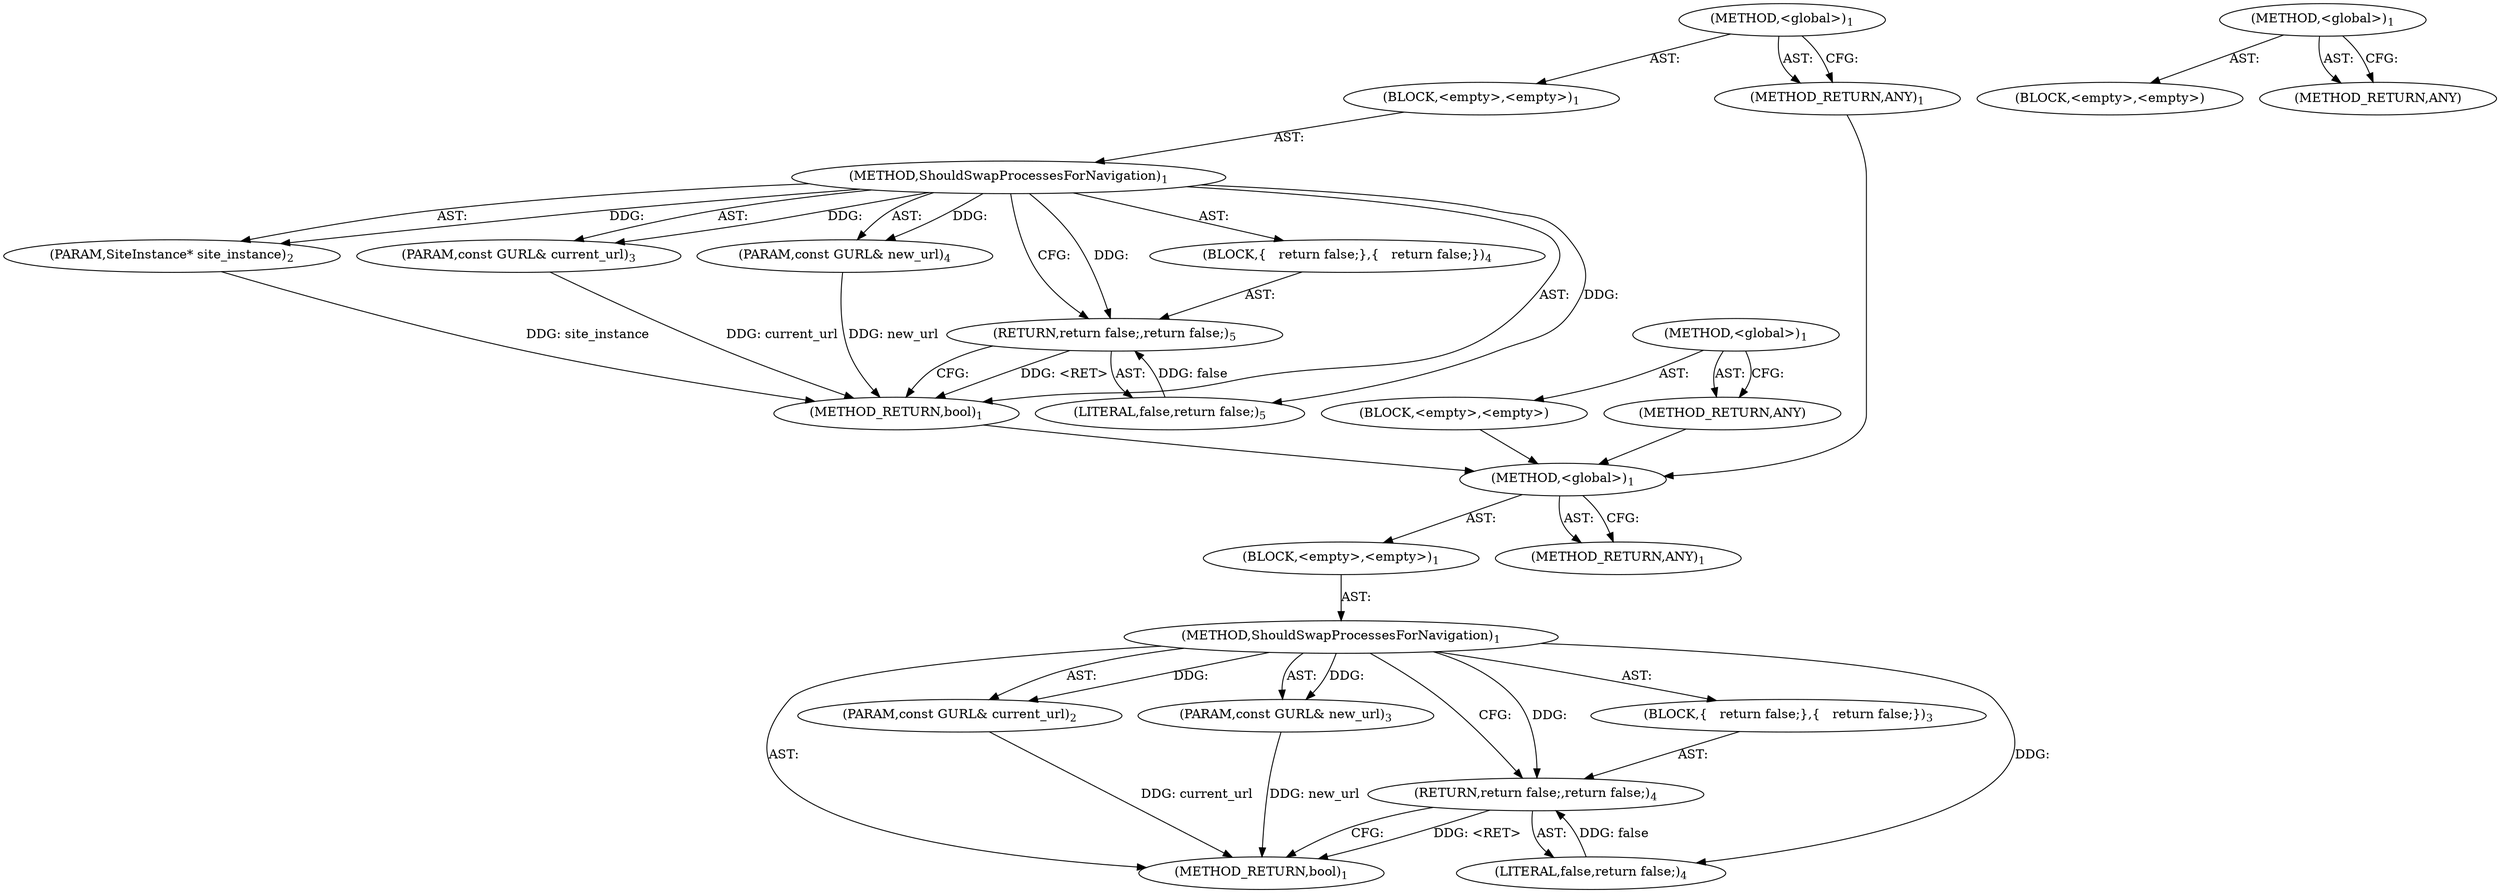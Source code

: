 digraph "&lt;global&gt;" {
vulnerable_6 [label=<(METHOD,&lt;global&gt;)<SUB>1</SUB>>];
vulnerable_7 [label=<(BLOCK,&lt;empty&gt;,&lt;empty&gt;)<SUB>1</SUB>>];
vulnerable_8 [label=<(METHOD,ShouldSwapProcessesForNavigation)<SUB>1</SUB>>];
vulnerable_9 [label=<(PARAM,const GURL&amp; current_url)<SUB>2</SUB>>];
vulnerable_10 [label=<(PARAM,const GURL&amp; new_url)<SUB>3</SUB>>];
vulnerable_11 [label=<(BLOCK,{
   return false;
},{
   return false;
})<SUB>3</SUB>>];
vulnerable_12 [label=<(RETURN,return false;,return false;)<SUB>4</SUB>>];
vulnerable_13 [label=<(LITERAL,false,return false;)<SUB>4</SUB>>];
vulnerable_14 [label=<(METHOD_RETURN,bool)<SUB>1</SUB>>];
vulnerable_16 [label=<(METHOD_RETURN,ANY)<SUB>1</SUB>>];
vulnerable_27 [label=<(METHOD,&lt;global&gt;)<SUB>1</SUB>>];
vulnerable_28 [label=<(BLOCK,&lt;empty&gt;,&lt;empty&gt;)>];
vulnerable_29 [label=<(METHOD_RETURN,ANY)>];
fixed_6 [label=<(METHOD,&lt;global&gt;)<SUB>1</SUB>>];
fixed_7 [label=<(BLOCK,&lt;empty&gt;,&lt;empty&gt;)<SUB>1</SUB>>];
fixed_8 [label=<(METHOD,ShouldSwapProcessesForNavigation)<SUB>1</SUB>>];
fixed_9 [label=<(PARAM,SiteInstance* site_instance)<SUB>2</SUB>>];
fixed_10 [label=<(PARAM,const GURL&amp; current_url)<SUB>3</SUB>>];
fixed_11 [label=<(PARAM,const GURL&amp; new_url)<SUB>4</SUB>>];
fixed_12 [label=<(BLOCK,{
   return false;
},{
   return false;
})<SUB>4</SUB>>];
fixed_13 [label=<(RETURN,return false;,return false;)<SUB>5</SUB>>];
fixed_14 [label=<(LITERAL,false,return false;)<SUB>5</SUB>>];
fixed_15 [label=<(METHOD_RETURN,bool)<SUB>1</SUB>>];
fixed_17 [label=<(METHOD_RETURN,ANY)<SUB>1</SUB>>];
fixed_30 [label=<(METHOD,&lt;global&gt;)<SUB>1</SUB>>];
fixed_31 [label=<(BLOCK,&lt;empty&gt;,&lt;empty&gt;)>];
fixed_32 [label=<(METHOD_RETURN,ANY)>];
vulnerable_6 -> vulnerable_7  [key=0, label="AST: "];
vulnerable_6 -> vulnerable_16  [key=0, label="AST: "];
vulnerable_6 -> vulnerable_16  [key=1, label="CFG: "];
vulnerable_7 -> vulnerable_8  [key=0, label="AST: "];
vulnerable_8 -> vulnerable_9  [key=0, label="AST: "];
vulnerable_8 -> vulnerable_9  [key=1, label="DDG: "];
vulnerable_8 -> vulnerable_10  [key=0, label="AST: "];
vulnerable_8 -> vulnerable_10  [key=1, label="DDG: "];
vulnerable_8 -> vulnerable_11  [key=0, label="AST: "];
vulnerable_8 -> vulnerable_14  [key=0, label="AST: "];
vulnerable_8 -> vulnerable_12  [key=0, label="CFG: "];
vulnerable_8 -> vulnerable_12  [key=1, label="DDG: "];
vulnerable_8 -> vulnerable_13  [key=0, label="DDG: "];
vulnerable_9 -> vulnerable_14  [key=0, label="DDG: current_url"];
vulnerable_10 -> vulnerable_14  [key=0, label="DDG: new_url"];
vulnerable_11 -> vulnerable_12  [key=0, label="AST: "];
vulnerable_12 -> vulnerable_13  [key=0, label="AST: "];
vulnerable_12 -> vulnerable_14  [key=0, label="CFG: "];
vulnerable_12 -> vulnerable_14  [key=1, label="DDG: &lt;RET&gt;"];
vulnerable_13 -> vulnerable_12  [key=0, label="DDG: false"];
vulnerable_27 -> vulnerable_28  [key=0, label="AST: "];
vulnerable_27 -> vulnerable_29  [key=0, label="AST: "];
vulnerable_27 -> vulnerable_29  [key=1, label="CFG: "];
fixed_6 -> fixed_7  [key=0, label="AST: "];
fixed_6 -> fixed_17  [key=0, label="AST: "];
fixed_6 -> fixed_17  [key=1, label="CFG: "];
fixed_7 -> fixed_8  [key=0, label="AST: "];
fixed_8 -> fixed_9  [key=0, label="AST: "];
fixed_8 -> fixed_9  [key=1, label="DDG: "];
fixed_8 -> fixed_10  [key=0, label="AST: "];
fixed_8 -> fixed_10  [key=1, label="DDG: "];
fixed_8 -> fixed_11  [key=0, label="AST: "];
fixed_8 -> fixed_11  [key=1, label="DDG: "];
fixed_8 -> fixed_12  [key=0, label="AST: "];
fixed_8 -> fixed_15  [key=0, label="AST: "];
fixed_8 -> fixed_13  [key=0, label="CFG: "];
fixed_8 -> fixed_13  [key=1, label="DDG: "];
fixed_8 -> fixed_14  [key=0, label="DDG: "];
fixed_9 -> fixed_15  [key=0, label="DDG: site_instance"];
fixed_10 -> fixed_15  [key=0, label="DDG: current_url"];
fixed_11 -> fixed_15  [key=0, label="DDG: new_url"];
fixed_12 -> fixed_13  [key=0, label="AST: "];
fixed_13 -> fixed_14  [key=0, label="AST: "];
fixed_13 -> fixed_15  [key=0, label="CFG: "];
fixed_13 -> fixed_15  [key=1, label="DDG: &lt;RET&gt;"];
fixed_14 -> fixed_13  [key=0, label="DDG: false"];
fixed_15 -> vulnerable_6  [key=0];
fixed_17 -> vulnerable_6  [key=0];
fixed_30 -> fixed_31  [key=0, label="AST: "];
fixed_30 -> fixed_32  [key=0, label="AST: "];
fixed_30 -> fixed_32  [key=1, label="CFG: "];
fixed_31 -> vulnerable_6  [key=0];
fixed_32 -> vulnerable_6  [key=0];
}
